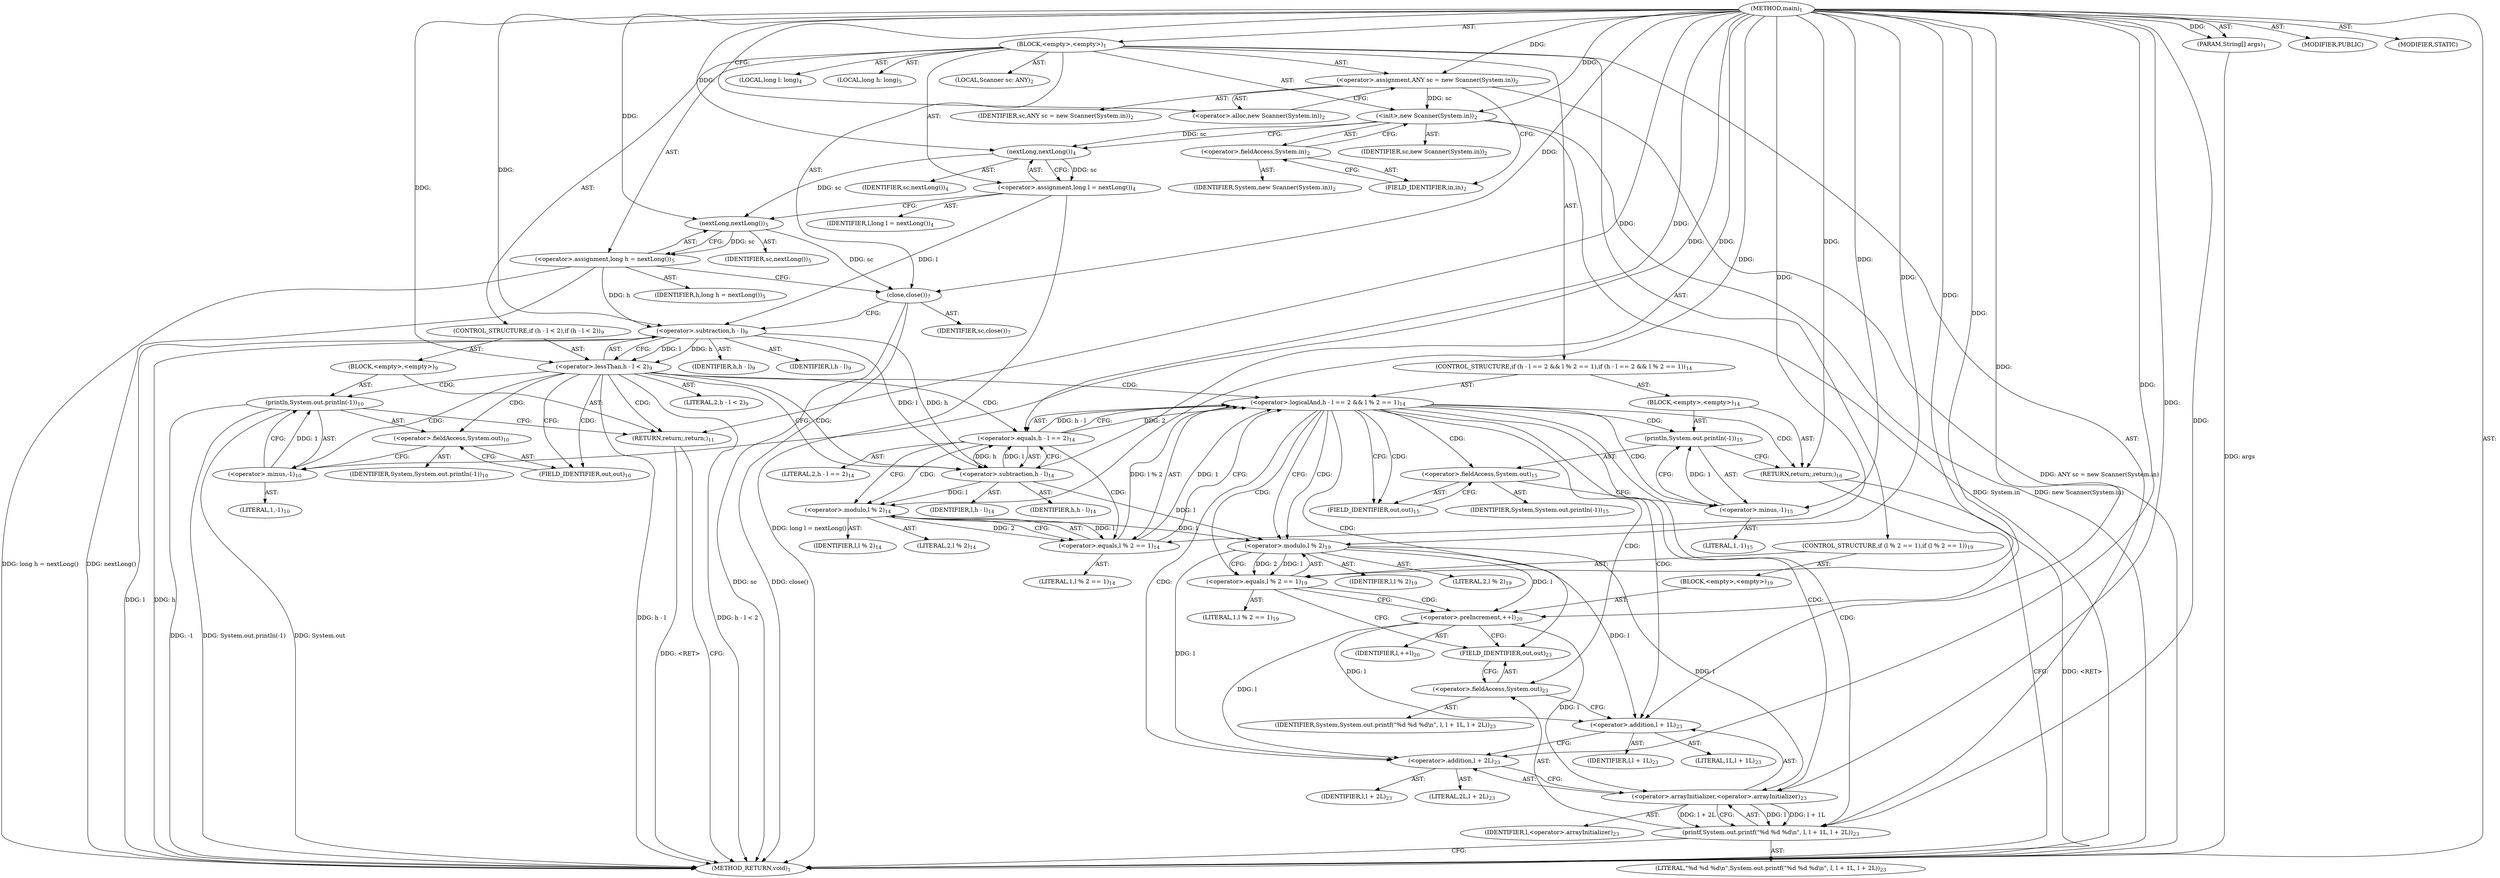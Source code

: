 digraph "main" {  
"19" [label = <(METHOD,main)<SUB>1</SUB>> ]
"20" [label = <(PARAM,String[] args)<SUB>1</SUB>> ]
"21" [label = <(BLOCK,&lt;empty&gt;,&lt;empty&gt;)<SUB>1</SUB>> ]
"4" [label = <(LOCAL,Scanner sc: ANY)<SUB>2</SUB>> ]
"22" [label = <(&lt;operator&gt;.assignment,ANY sc = new Scanner(System.in))<SUB>2</SUB>> ]
"23" [label = <(IDENTIFIER,sc,ANY sc = new Scanner(System.in))<SUB>2</SUB>> ]
"24" [label = <(&lt;operator&gt;.alloc,new Scanner(System.in))<SUB>2</SUB>> ]
"25" [label = <(&lt;init&gt;,new Scanner(System.in))<SUB>2</SUB>> ]
"3" [label = <(IDENTIFIER,sc,new Scanner(System.in))<SUB>2</SUB>> ]
"26" [label = <(&lt;operator&gt;.fieldAccess,System.in)<SUB>2</SUB>> ]
"27" [label = <(IDENTIFIER,System,new Scanner(System.in))<SUB>2</SUB>> ]
"28" [label = <(FIELD_IDENTIFIER,in,in)<SUB>2</SUB>> ]
"29" [label = <(LOCAL,long l: long)<SUB>4</SUB>> ]
"30" [label = <(&lt;operator&gt;.assignment,long l = nextLong())<SUB>4</SUB>> ]
"31" [label = <(IDENTIFIER,l,long l = nextLong())<SUB>4</SUB>> ]
"32" [label = <(nextLong,nextLong())<SUB>4</SUB>> ]
"33" [label = <(IDENTIFIER,sc,nextLong())<SUB>4</SUB>> ]
"34" [label = <(LOCAL,long h: long)<SUB>5</SUB>> ]
"35" [label = <(&lt;operator&gt;.assignment,long h = nextLong())<SUB>5</SUB>> ]
"36" [label = <(IDENTIFIER,h,long h = nextLong())<SUB>5</SUB>> ]
"37" [label = <(nextLong,nextLong())<SUB>5</SUB>> ]
"38" [label = <(IDENTIFIER,sc,nextLong())<SUB>5</SUB>> ]
"39" [label = <(close,close())<SUB>7</SUB>> ]
"40" [label = <(IDENTIFIER,sc,close())<SUB>7</SUB>> ]
"41" [label = <(CONTROL_STRUCTURE,if (h - l &lt; 2),if (h - l &lt; 2))<SUB>9</SUB>> ]
"42" [label = <(&lt;operator&gt;.lessThan,h - l &lt; 2)<SUB>9</SUB>> ]
"43" [label = <(&lt;operator&gt;.subtraction,h - l)<SUB>9</SUB>> ]
"44" [label = <(IDENTIFIER,h,h - l)<SUB>9</SUB>> ]
"45" [label = <(IDENTIFIER,l,h - l)<SUB>9</SUB>> ]
"46" [label = <(LITERAL,2,h - l &lt; 2)<SUB>9</SUB>> ]
"47" [label = <(BLOCK,&lt;empty&gt;,&lt;empty&gt;)<SUB>9</SUB>> ]
"48" [label = <(println,System.out.println(-1))<SUB>10</SUB>> ]
"49" [label = <(&lt;operator&gt;.fieldAccess,System.out)<SUB>10</SUB>> ]
"50" [label = <(IDENTIFIER,System,System.out.println(-1))<SUB>10</SUB>> ]
"51" [label = <(FIELD_IDENTIFIER,out,out)<SUB>10</SUB>> ]
"52" [label = <(&lt;operator&gt;.minus,-1)<SUB>10</SUB>> ]
"53" [label = <(LITERAL,1,-1)<SUB>10</SUB>> ]
"54" [label = <(RETURN,return;,return;)<SUB>11</SUB>> ]
"55" [label = <(CONTROL_STRUCTURE,if (h - l == 2 &amp;&amp; l % 2 == 1),if (h - l == 2 &amp;&amp; l % 2 == 1))<SUB>14</SUB>> ]
"56" [label = <(&lt;operator&gt;.logicalAnd,h - l == 2 &amp;&amp; l % 2 == 1)<SUB>14</SUB>> ]
"57" [label = <(&lt;operator&gt;.equals,h - l == 2)<SUB>14</SUB>> ]
"58" [label = <(&lt;operator&gt;.subtraction,h - l)<SUB>14</SUB>> ]
"59" [label = <(IDENTIFIER,h,h - l)<SUB>14</SUB>> ]
"60" [label = <(IDENTIFIER,l,h - l)<SUB>14</SUB>> ]
"61" [label = <(LITERAL,2,h - l == 2)<SUB>14</SUB>> ]
"62" [label = <(&lt;operator&gt;.equals,l % 2 == 1)<SUB>14</SUB>> ]
"63" [label = <(&lt;operator&gt;.modulo,l % 2)<SUB>14</SUB>> ]
"64" [label = <(IDENTIFIER,l,l % 2)<SUB>14</SUB>> ]
"65" [label = <(LITERAL,2,l % 2)<SUB>14</SUB>> ]
"66" [label = <(LITERAL,1,l % 2 == 1)<SUB>14</SUB>> ]
"67" [label = <(BLOCK,&lt;empty&gt;,&lt;empty&gt;)<SUB>14</SUB>> ]
"68" [label = <(println,System.out.println(-1))<SUB>15</SUB>> ]
"69" [label = <(&lt;operator&gt;.fieldAccess,System.out)<SUB>15</SUB>> ]
"70" [label = <(IDENTIFIER,System,System.out.println(-1))<SUB>15</SUB>> ]
"71" [label = <(FIELD_IDENTIFIER,out,out)<SUB>15</SUB>> ]
"72" [label = <(&lt;operator&gt;.minus,-1)<SUB>15</SUB>> ]
"73" [label = <(LITERAL,1,-1)<SUB>15</SUB>> ]
"74" [label = <(RETURN,return;,return;)<SUB>16</SUB>> ]
"75" [label = <(CONTROL_STRUCTURE,if (l % 2 == 1),if (l % 2 == 1))<SUB>19</SUB>> ]
"76" [label = <(&lt;operator&gt;.equals,l % 2 == 1)<SUB>19</SUB>> ]
"77" [label = <(&lt;operator&gt;.modulo,l % 2)<SUB>19</SUB>> ]
"78" [label = <(IDENTIFIER,l,l % 2)<SUB>19</SUB>> ]
"79" [label = <(LITERAL,2,l % 2)<SUB>19</SUB>> ]
"80" [label = <(LITERAL,1,l % 2 == 1)<SUB>19</SUB>> ]
"81" [label = <(BLOCK,&lt;empty&gt;,&lt;empty&gt;)<SUB>19</SUB>> ]
"82" [label = <(&lt;operator&gt;.preIncrement,++l)<SUB>20</SUB>> ]
"83" [label = <(IDENTIFIER,l,++l)<SUB>20</SUB>> ]
"84" [label = <(printf,System.out.printf(&quot;%d %d %d\n&quot;, l, l + 1L, l + 2L))<SUB>23</SUB>> ]
"85" [label = <(&lt;operator&gt;.fieldAccess,System.out)<SUB>23</SUB>> ]
"86" [label = <(IDENTIFIER,System,System.out.printf(&quot;%d %d %d\n&quot;, l, l + 1L, l + 2L))<SUB>23</SUB>> ]
"87" [label = <(FIELD_IDENTIFIER,out,out)<SUB>23</SUB>> ]
"88" [label = <(LITERAL,&quot;%d %d %d\n&quot;,System.out.printf(&quot;%d %d %d\n&quot;, l, l + 1L, l + 2L))<SUB>23</SUB>> ]
"89" [label = <(&lt;operator&gt;.arrayInitializer,&lt;operator&gt;.arrayInitializer)<SUB>23</SUB>> ]
"90" [label = <(IDENTIFIER,l,&lt;operator&gt;.arrayInitializer)<SUB>23</SUB>> ]
"91" [label = <(&lt;operator&gt;.addition,l + 1L)<SUB>23</SUB>> ]
"92" [label = <(IDENTIFIER,l,l + 1L)<SUB>23</SUB>> ]
"93" [label = <(LITERAL,1L,l + 1L)<SUB>23</SUB>> ]
"94" [label = <(&lt;operator&gt;.addition,l + 2L)<SUB>23</SUB>> ]
"95" [label = <(IDENTIFIER,l,l + 2L)<SUB>23</SUB>> ]
"96" [label = <(LITERAL,2L,l + 2L)<SUB>23</SUB>> ]
"97" [label = <(MODIFIER,PUBLIC)> ]
"98" [label = <(MODIFIER,STATIC)> ]
"99" [label = <(METHOD_RETURN,void)<SUB>1</SUB>> ]
  "19" -> "20"  [ label = "AST: "] 
  "19" -> "21"  [ label = "AST: "] 
  "19" -> "97"  [ label = "AST: "] 
  "19" -> "98"  [ label = "AST: "] 
  "19" -> "99"  [ label = "AST: "] 
  "21" -> "4"  [ label = "AST: "] 
  "21" -> "22"  [ label = "AST: "] 
  "21" -> "25"  [ label = "AST: "] 
  "21" -> "29"  [ label = "AST: "] 
  "21" -> "30"  [ label = "AST: "] 
  "21" -> "34"  [ label = "AST: "] 
  "21" -> "35"  [ label = "AST: "] 
  "21" -> "39"  [ label = "AST: "] 
  "21" -> "41"  [ label = "AST: "] 
  "21" -> "55"  [ label = "AST: "] 
  "21" -> "75"  [ label = "AST: "] 
  "21" -> "84"  [ label = "AST: "] 
  "22" -> "23"  [ label = "AST: "] 
  "22" -> "24"  [ label = "AST: "] 
  "25" -> "3"  [ label = "AST: "] 
  "25" -> "26"  [ label = "AST: "] 
  "26" -> "27"  [ label = "AST: "] 
  "26" -> "28"  [ label = "AST: "] 
  "30" -> "31"  [ label = "AST: "] 
  "30" -> "32"  [ label = "AST: "] 
  "32" -> "33"  [ label = "AST: "] 
  "35" -> "36"  [ label = "AST: "] 
  "35" -> "37"  [ label = "AST: "] 
  "37" -> "38"  [ label = "AST: "] 
  "39" -> "40"  [ label = "AST: "] 
  "41" -> "42"  [ label = "AST: "] 
  "41" -> "47"  [ label = "AST: "] 
  "42" -> "43"  [ label = "AST: "] 
  "42" -> "46"  [ label = "AST: "] 
  "43" -> "44"  [ label = "AST: "] 
  "43" -> "45"  [ label = "AST: "] 
  "47" -> "48"  [ label = "AST: "] 
  "47" -> "54"  [ label = "AST: "] 
  "48" -> "49"  [ label = "AST: "] 
  "48" -> "52"  [ label = "AST: "] 
  "49" -> "50"  [ label = "AST: "] 
  "49" -> "51"  [ label = "AST: "] 
  "52" -> "53"  [ label = "AST: "] 
  "55" -> "56"  [ label = "AST: "] 
  "55" -> "67"  [ label = "AST: "] 
  "56" -> "57"  [ label = "AST: "] 
  "56" -> "62"  [ label = "AST: "] 
  "57" -> "58"  [ label = "AST: "] 
  "57" -> "61"  [ label = "AST: "] 
  "58" -> "59"  [ label = "AST: "] 
  "58" -> "60"  [ label = "AST: "] 
  "62" -> "63"  [ label = "AST: "] 
  "62" -> "66"  [ label = "AST: "] 
  "63" -> "64"  [ label = "AST: "] 
  "63" -> "65"  [ label = "AST: "] 
  "67" -> "68"  [ label = "AST: "] 
  "67" -> "74"  [ label = "AST: "] 
  "68" -> "69"  [ label = "AST: "] 
  "68" -> "72"  [ label = "AST: "] 
  "69" -> "70"  [ label = "AST: "] 
  "69" -> "71"  [ label = "AST: "] 
  "72" -> "73"  [ label = "AST: "] 
  "75" -> "76"  [ label = "AST: "] 
  "75" -> "81"  [ label = "AST: "] 
  "76" -> "77"  [ label = "AST: "] 
  "76" -> "80"  [ label = "AST: "] 
  "77" -> "78"  [ label = "AST: "] 
  "77" -> "79"  [ label = "AST: "] 
  "81" -> "82"  [ label = "AST: "] 
  "82" -> "83"  [ label = "AST: "] 
  "84" -> "85"  [ label = "AST: "] 
  "84" -> "88"  [ label = "AST: "] 
  "84" -> "89"  [ label = "AST: "] 
  "85" -> "86"  [ label = "AST: "] 
  "85" -> "87"  [ label = "AST: "] 
  "89" -> "90"  [ label = "AST: "] 
  "89" -> "91"  [ label = "AST: "] 
  "89" -> "94"  [ label = "AST: "] 
  "91" -> "92"  [ label = "AST: "] 
  "91" -> "93"  [ label = "AST: "] 
  "94" -> "95"  [ label = "AST: "] 
  "94" -> "96"  [ label = "AST: "] 
  "22" -> "28"  [ label = "CFG: "] 
  "25" -> "32"  [ label = "CFG: "] 
  "30" -> "37"  [ label = "CFG: "] 
  "35" -> "39"  [ label = "CFG: "] 
  "39" -> "43"  [ label = "CFG: "] 
  "84" -> "99"  [ label = "CFG: "] 
  "24" -> "22"  [ label = "CFG: "] 
  "26" -> "25"  [ label = "CFG: "] 
  "32" -> "30"  [ label = "CFG: "] 
  "37" -> "35"  [ label = "CFG: "] 
  "42" -> "51"  [ label = "CFG: "] 
  "42" -> "58"  [ label = "CFG: "] 
  "56" -> "71"  [ label = "CFG: "] 
  "56" -> "77"  [ label = "CFG: "] 
  "76" -> "82"  [ label = "CFG: "] 
  "76" -> "87"  [ label = "CFG: "] 
  "85" -> "91"  [ label = "CFG: "] 
  "89" -> "84"  [ label = "CFG: "] 
  "28" -> "26"  [ label = "CFG: "] 
  "43" -> "42"  [ label = "CFG: "] 
  "48" -> "54"  [ label = "CFG: "] 
  "54" -> "99"  [ label = "CFG: "] 
  "57" -> "56"  [ label = "CFG: "] 
  "57" -> "63"  [ label = "CFG: "] 
  "62" -> "56"  [ label = "CFG: "] 
  "68" -> "74"  [ label = "CFG: "] 
  "74" -> "99"  [ label = "CFG: "] 
  "77" -> "76"  [ label = "CFG: "] 
  "82" -> "87"  [ label = "CFG: "] 
  "87" -> "85"  [ label = "CFG: "] 
  "91" -> "94"  [ label = "CFG: "] 
  "94" -> "89"  [ label = "CFG: "] 
  "49" -> "52"  [ label = "CFG: "] 
  "52" -> "48"  [ label = "CFG: "] 
  "58" -> "57"  [ label = "CFG: "] 
  "63" -> "62"  [ label = "CFG: "] 
  "69" -> "72"  [ label = "CFG: "] 
  "72" -> "68"  [ label = "CFG: "] 
  "51" -> "49"  [ label = "CFG: "] 
  "71" -> "69"  [ label = "CFG: "] 
  "19" -> "24"  [ label = "CFG: "] 
  "74" -> "99"  [ label = "DDG: &lt;RET&gt;"] 
  "54" -> "99"  [ label = "DDG: &lt;RET&gt;"] 
  "20" -> "99"  [ label = "DDG: args"] 
  "22" -> "99"  [ label = "DDG: ANY sc = new Scanner(System.in)"] 
  "25" -> "99"  [ label = "DDG: System.in"] 
  "25" -> "99"  [ label = "DDG: new Scanner(System.in)"] 
  "30" -> "99"  [ label = "DDG: long l = nextLong()"] 
  "35" -> "99"  [ label = "DDG: nextLong()"] 
  "35" -> "99"  [ label = "DDG: long h = nextLong()"] 
  "39" -> "99"  [ label = "DDG: sc"] 
  "39" -> "99"  [ label = "DDG: close()"] 
  "43" -> "99"  [ label = "DDG: h"] 
  "43" -> "99"  [ label = "DDG: l"] 
  "42" -> "99"  [ label = "DDG: h - l"] 
  "42" -> "99"  [ label = "DDG: h - l &lt; 2"] 
  "48" -> "99"  [ label = "DDG: System.out"] 
  "48" -> "99"  [ label = "DDG: -1"] 
  "48" -> "99"  [ label = "DDG: System.out.println(-1)"] 
  "19" -> "20"  [ label = "DDG: "] 
  "19" -> "22"  [ label = "DDG: "] 
  "32" -> "30"  [ label = "DDG: sc"] 
  "37" -> "35"  [ label = "DDG: sc"] 
  "22" -> "25"  [ label = "DDG: sc"] 
  "19" -> "25"  [ label = "DDG: "] 
  "37" -> "39"  [ label = "DDG: sc"] 
  "19" -> "39"  [ label = "DDG: "] 
  "19" -> "84"  [ label = "DDG: "] 
  "89" -> "84"  [ label = "DDG: l"] 
  "89" -> "84"  [ label = "DDG: l + 1L"] 
  "89" -> "84"  [ label = "DDG: l + 2L"] 
  "25" -> "32"  [ label = "DDG: sc"] 
  "19" -> "32"  [ label = "DDG: "] 
  "32" -> "37"  [ label = "DDG: sc"] 
  "19" -> "37"  [ label = "DDG: "] 
  "43" -> "42"  [ label = "DDG: h"] 
  "43" -> "42"  [ label = "DDG: l"] 
  "19" -> "42"  [ label = "DDG: "] 
  "19" -> "54"  [ label = "DDG: "] 
  "57" -> "56"  [ label = "DDG: h - l"] 
  "57" -> "56"  [ label = "DDG: 2"] 
  "62" -> "56"  [ label = "DDG: l % 2"] 
  "62" -> "56"  [ label = "DDG: 1"] 
  "19" -> "74"  [ label = "DDG: "] 
  "77" -> "76"  [ label = "DDG: l"] 
  "77" -> "76"  [ label = "DDG: 2"] 
  "19" -> "76"  [ label = "DDG: "] 
  "19" -> "89"  [ label = "DDG: "] 
  "77" -> "89"  [ label = "DDG: l"] 
  "82" -> "89"  [ label = "DDG: l"] 
  "35" -> "43"  [ label = "DDG: h"] 
  "19" -> "43"  [ label = "DDG: "] 
  "30" -> "43"  [ label = "DDG: l"] 
  "52" -> "48"  [ label = "DDG: 1"] 
  "58" -> "57"  [ label = "DDG: h"] 
  "58" -> "57"  [ label = "DDG: l"] 
  "19" -> "57"  [ label = "DDG: "] 
  "63" -> "62"  [ label = "DDG: l"] 
  "63" -> "62"  [ label = "DDG: 2"] 
  "19" -> "62"  [ label = "DDG: "] 
  "72" -> "68"  [ label = "DDG: 1"] 
  "58" -> "77"  [ label = "DDG: l"] 
  "63" -> "77"  [ label = "DDG: l"] 
  "19" -> "77"  [ label = "DDG: "] 
  "77" -> "82"  [ label = "DDG: l"] 
  "19" -> "82"  [ label = "DDG: "] 
  "77" -> "91"  [ label = "DDG: l"] 
  "82" -> "91"  [ label = "DDG: l"] 
  "19" -> "91"  [ label = "DDG: "] 
  "19" -> "94"  [ label = "DDG: "] 
  "77" -> "94"  [ label = "DDG: l"] 
  "82" -> "94"  [ label = "DDG: l"] 
  "19" -> "52"  [ label = "DDG: "] 
  "43" -> "58"  [ label = "DDG: h"] 
  "19" -> "58"  [ label = "DDG: "] 
  "43" -> "58"  [ label = "DDG: l"] 
  "58" -> "63"  [ label = "DDG: l"] 
  "19" -> "63"  [ label = "DDG: "] 
  "19" -> "72"  [ label = "DDG: "] 
  "42" -> "48"  [ label = "CDG: "] 
  "42" -> "58"  [ label = "CDG: "] 
  "42" -> "49"  [ label = "CDG: "] 
  "42" -> "51"  [ label = "CDG: "] 
  "42" -> "57"  [ label = "CDG: "] 
  "42" -> "52"  [ label = "CDG: "] 
  "42" -> "56"  [ label = "CDG: "] 
  "42" -> "54"  [ label = "CDG: "] 
  "56" -> "94"  [ label = "CDG: "] 
  "56" -> "68"  [ label = "CDG: "] 
  "56" -> "77"  [ label = "CDG: "] 
  "56" -> "89"  [ label = "CDG: "] 
  "56" -> "71"  [ label = "CDG: "] 
  "56" -> "84"  [ label = "CDG: "] 
  "56" -> "85"  [ label = "CDG: "] 
  "56" -> "72"  [ label = "CDG: "] 
  "56" -> "69"  [ label = "CDG: "] 
  "56" -> "74"  [ label = "CDG: "] 
  "56" -> "76"  [ label = "CDG: "] 
  "56" -> "87"  [ label = "CDG: "] 
  "56" -> "91"  [ label = "CDG: "] 
  "76" -> "82"  [ label = "CDG: "] 
  "57" -> "63"  [ label = "CDG: "] 
  "57" -> "62"  [ label = "CDG: "] 
}
